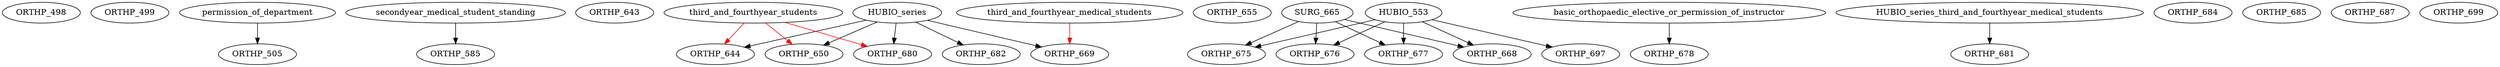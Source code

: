 digraph G {
    ORTHP_498;
    ORTHP_499;
    edge [color=black];
    permission_of_department -> ORTHP_505;
    edge [color=black];
    secondyear_medical_student_standing -> ORTHP_585;
    ORTHP_643;
    edge [color=black];
    HUBIO_series -> ORTHP_644;
    edge [color=red];
    third_and_fourthyear_students -> ORTHP_644;
    edge [color=black];
    HUBIO_series -> ORTHP_650;
    edge [color=red];
    third_and_fourthyear_students -> ORTHP_650;
    ORTHP_655;
    edge [color=black];
    SURG_665 -> ORTHP_668;
    HUBIO_553 -> ORTHP_668;
    edge [color=black];
    HUBIO_series -> ORTHP_669;
    edge [color=red];
    third_and_fourthyear_medical_students -> ORTHP_669;
    edge [color=black];
    SURG_665 -> ORTHP_675;
    HUBIO_553 -> ORTHP_675;
    edge [color=black];
    SURG_665 -> ORTHP_676;
    HUBIO_553 -> ORTHP_676;
    edge [color=black];
    SURG_665 -> ORTHP_677;
    HUBIO_553 -> ORTHP_677;
    edge [color=black];
    basic_orthopaedic_elective_or_permission_of_instructor -> ORTHP_678;
    edge [color=black];
    HUBIO_series -> ORTHP_680;
    edge [color=red];
    third_and_fourthyear_students -> ORTHP_680;
    edge [color=black];
    HUBIO_series_third_and_fourthyear_medical_students -> ORTHP_681;
    edge [color=black];
    HUBIO_series -> ORTHP_682;
    ORTHP_684;
    ORTHP_685;
    ORTHP_687;
    edge [color=black];
    HUBIO_553 -> ORTHP_697;
    ORTHP_699;
}
